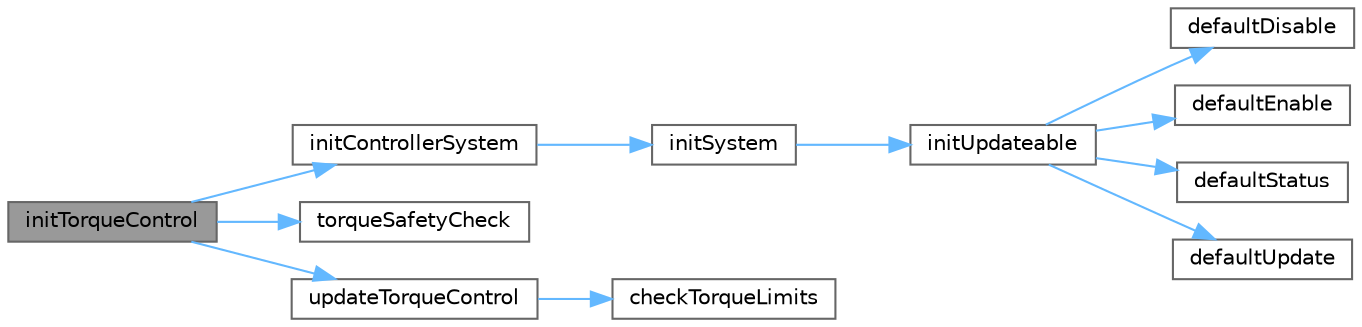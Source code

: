 digraph "initTorqueControl"
{
 // LATEX_PDF_SIZE
  bgcolor="transparent";
  edge [fontname=Helvetica,fontsize=10,labelfontname=Helvetica,labelfontsize=10];
  node [fontname=Helvetica,fontsize=10,shape=box,height=0.2,width=0.4];
  rankdir="LR";
  Node1 [label="initTorqueControl",height=0.2,width=0.4,color="gray40", fillcolor="grey60", style="filled", fontcolor="black",tooltip="Initializes the Torque Control Actuator with initial settings."];
  Node1 -> Node2 [color="steelblue1",style="solid"];
  Node2 [label="initControllerSystem",height=0.2,width=0.4,color="grey40", fillcolor="white", style="filled",URL="$ControllerSystem_8c.html#aa76143ff1ff31aa97bbb002a71d55ea5",tooltip="Initializes the Controller System with initial settings."];
  Node2 -> Node3 [color="steelblue1",style="solid"];
  Node3 [label="initSystem",height=0.2,width=0.4,color="grey40", fillcolor="white", style="filled",URL="$System_8c.html#a2c23656f84d9e596c05e362da5a70085",tooltip="Initializes a System object."];
  Node3 -> Node4 [color="steelblue1",style="solid"];
  Node4 [label="initUpdateable",height=0.2,width=0.4,color="grey40", fillcolor="white", style="filled",URL="$Updateable_8c.html#aaad6c964e32bb05093b5e551856837b4",tooltip=" "];
  Node4 -> Node5 [color="steelblue1",style="solid"];
  Node5 [label="defaultDisable",height=0.2,width=0.4,color="grey40", fillcolor="white", style="filled",URL="$Updateable_8c.html#a1c9a6406589ec57eb31ce5f718926658",tooltip="Default disable function for Updateable objects."];
  Node4 -> Node6 [color="steelblue1",style="solid"];
  Node6 [label="defaultEnable",height=0.2,width=0.4,color="grey40", fillcolor="white", style="filled",URL="$Updateable_8c.html#a1a19c1371c1aec5ea56ba51f17f25ca8",tooltip="Default enable function for Updateable objects."];
  Node4 -> Node7 [color="steelblue1",style="solid"];
  Node7 [label="defaultStatus",height=0.2,width=0.4,color="grey40", fillcolor="white", style="filled",URL="$Updateable_8c.html#a943588fcfca4806e1db6bd9cd2399d23",tooltip="Default status function for Updateable objects."];
  Node4 -> Node8 [color="steelblue1",style="solid"];
  Node8 [label="defaultUpdate",height=0.2,width=0.4,color="grey40", fillcolor="white", style="filled",URL="$Updateable_8c.html#a6cf9090337753427d50057ee2984ec3e",tooltip="Default update function for Updateable objects."];
  Node1 -> Node9 [color="steelblue1",style="solid"];
  Node9 [label="torqueSafetyCheck",height=0.2,width=0.4,color="grey40", fillcolor="white", style="filled",URL="$TorqueControl_8c.html#aeb14e63e836dcb3852ac13e89c82a800",tooltip="Checks the safety of the torque with multiple monitors."];
  Node1 -> Node10 [color="steelblue1",style="solid"];
  Node10 [label="updateTorqueControl",height=0.2,width=0.4,color="grey40", fillcolor="white", style="filled",URL="$TorqueControl_8c.html#adb9354dc1d302c0c274370e5be35096f",tooltip="Updates the Torque Control Actuator based on sensor inputs and calculations."];
  Node10 -> Node11 [color="steelblue1",style="solid"];
  Node11 [label="checkTorqueLimits",height=0.2,width=0.4,color="grey40", fillcolor="white", style="filled",URL="$TorqueControl_8c.html#a4ab6cddbad72392b7744b4e44102c5c2",tooltip="Checks if the actual torque is within the defined limits and desired range."];
}
